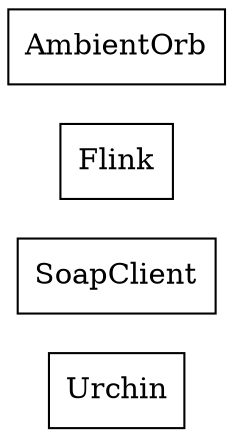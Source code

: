 strict digraph class_diagram {
  rankdir=LR;
  TypeUrchin[
    label="Urchin",
    URL="Urchin.html",
    tooltip="com.sekati.service.Urchin",
    shape="record"
  ];
  TypeSoapClient[
    label="SoapClient",
    URL="SoapClient.html",
    tooltip="com.sekati.service.SoapClient",
    shape="record"
  ];
  TypeFlink[
    label="Flink",
    URL="Flink.html",
    tooltip="com.sekati.service.Flink",
    shape="record"
  ];
  TypeAmbientOrb[
    label="AmbientOrb",
    URL="AmbientOrb.html",
    tooltip="com.sekati.service.AmbientOrb",
    shape="record"
  ];
}
